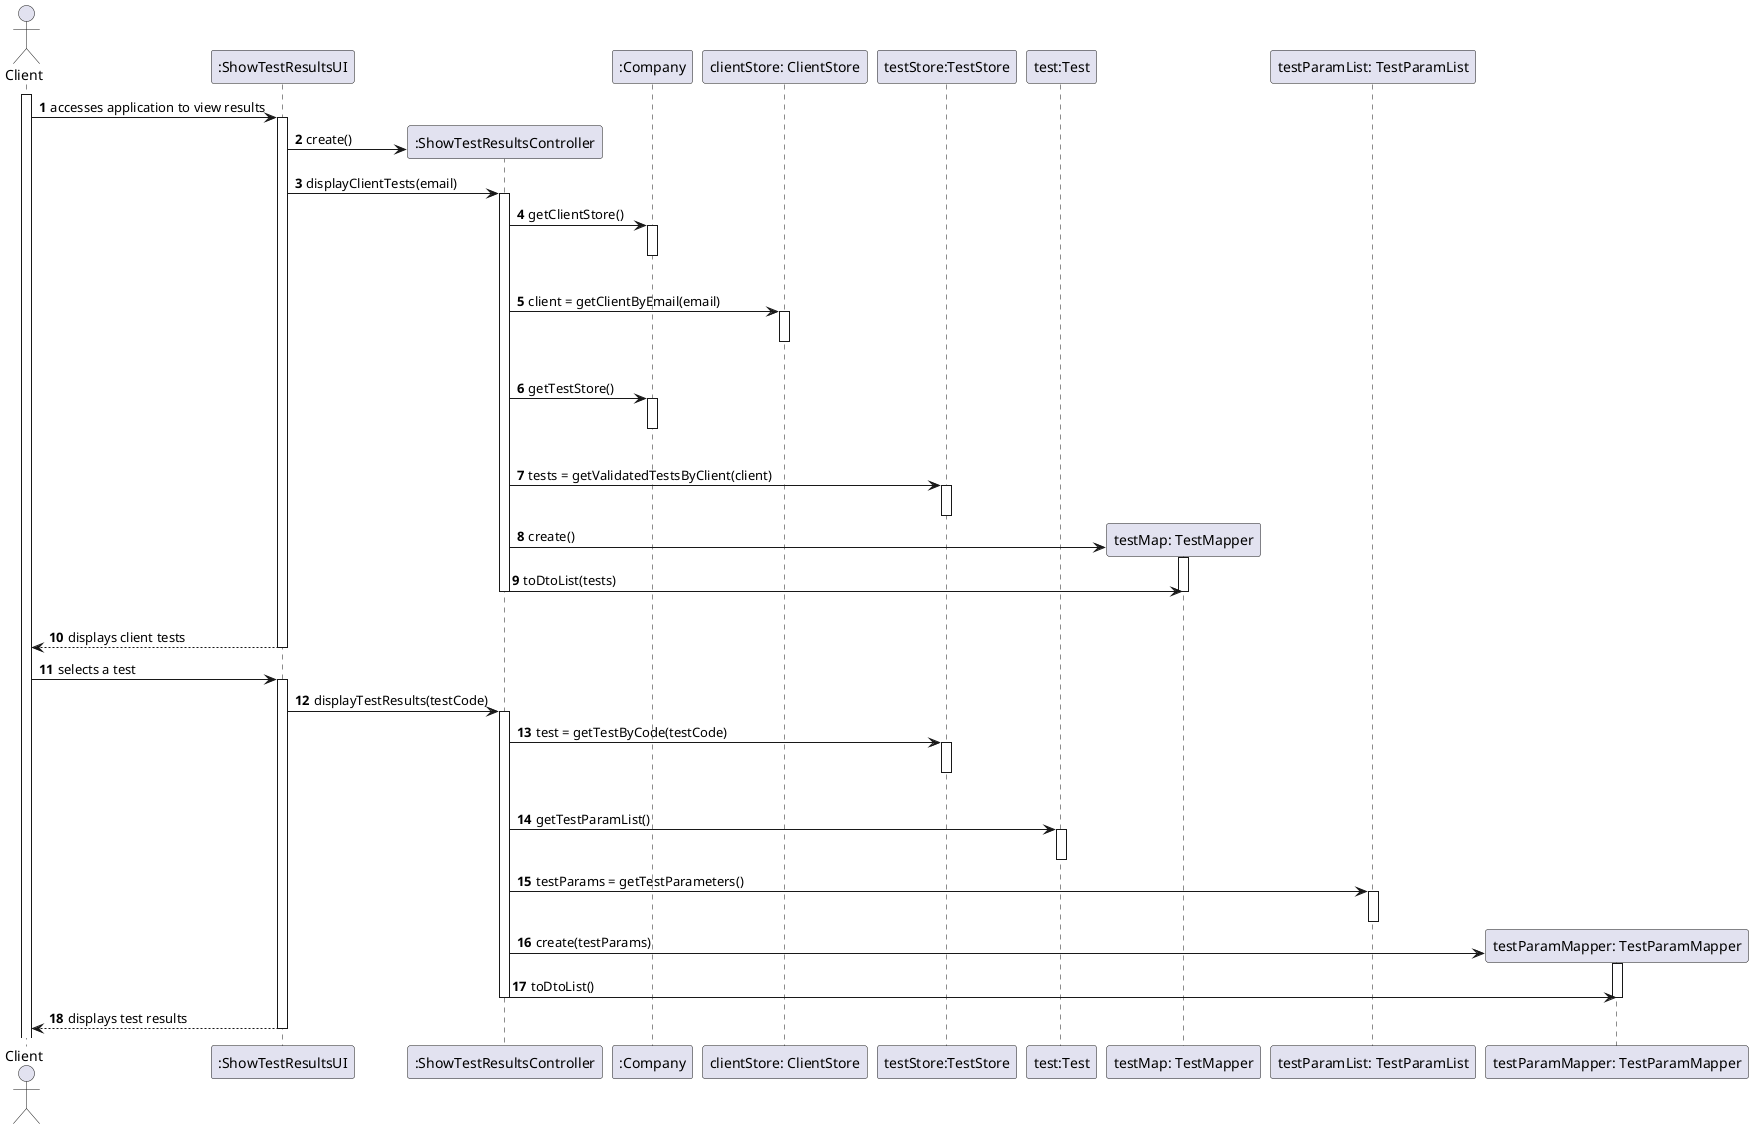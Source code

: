 @startuml
autonumber

actor Client as cli
participant ":ShowTestResultsUI" as ui
participant ":ShowTestResultsController" as controller
participant ":Company" as company
participant "clientStore: ClientStore" as cstore
participant "testStore:TestStore" as tstore
participant "test:Test" as test
participant "testMap: TestMapper" as tmap
participant "testParamList: TestParamList" as testparamls
participant "testParamMapper: TestParamMapper" as tpmap

activate cli
cli -> ui : accesses application to view results
activate ui
create controller
ui -> controller : create()
ui -> controller : displayClientTests(email)
activate controller
controller -> company : getClientStore()
activate company
|||
deactivate company
controller -> cstore : client = getClientByEmail(email)
activate cstore
|||
deactivate cstore
controller -> company : getTestStore()
activate company
|||
deactivate company
controller -> tstore : tests = getValidatedTestsByClient(client)
activate tstore
deactivate tstore
create tmap
controller -> tmap : create()
activate tmap
controller -> tmap : toDtoList(tests)
deactivate tmap
|||
deactivate tstore
deactivate controller
ui --> cli : displays client tests
deactivate ui
cli -> ui : selects a test
activate ui
ui -> controller : displayTestResults(testCode)
activate controller
controller -> tstore : test = getTestByCode(testCode)
activate tstore
|||
deactivate tstore
controller -> test : getTestParamList()
activate test
deactivate test
controller -> testparamls : testParams = getTestParameters()
activate testparamls
deactivate testparamls
create tpmap
controller -> tpmap : create(testParams)
activate tpmap
controller -> tpmap : toDtoList()
deactivate tpmap

deactivate controller

ui --> cli : displays test results
deactivate ui
@enduml